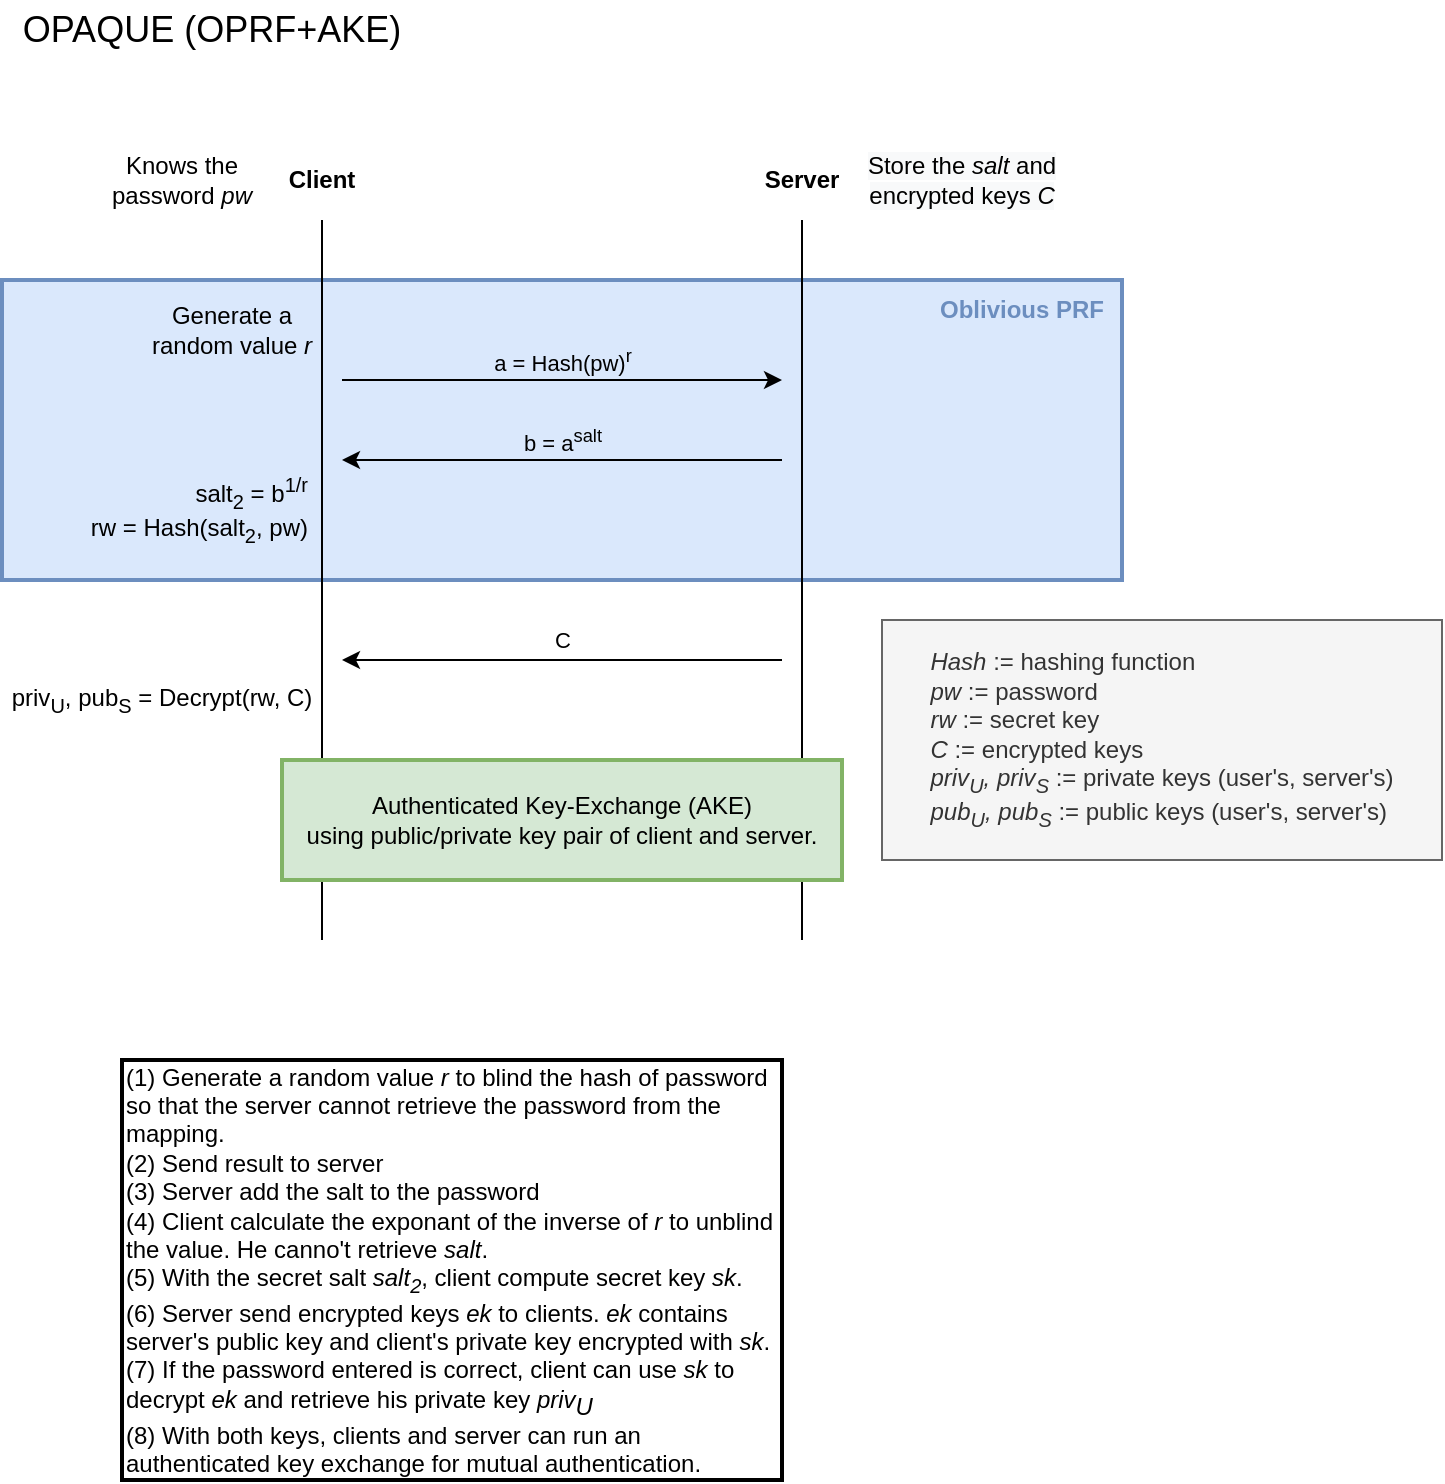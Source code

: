 <mxfile version="15.4.0" type="device"><diagram id="GMQf7CDMYMh30AXiEknU" name="Page-1"><mxGraphModel dx="454" dy="676" grid="1" gridSize="10" guides="1" tooltips="1" connect="1" arrows="1" fold="1" page="1" pageScale="1" pageWidth="827" pageHeight="1169" math="0" shadow="0"><root><mxCell id="0"/><mxCell id="1" parent="0"/><mxCell id="xmXwYealYvwKg53jB7kl-24" value="" style="rounded=0;whiteSpace=wrap;html=1;fillColor=#dae8fc;shadow=0;strokeColor=#6c8ebf;strokeWidth=2;" parent="1" vertex="1"><mxGeometry x="80" y="270" width="560" height="150" as="geometry"/></mxCell><mxCell id="xmXwYealYvwKg53jB7kl-1" value="a = Hash(pw)&lt;sup&gt;r&lt;/sup&gt;" style="endArrow=classic;html=1;labelBackgroundColor=none;" parent="1" edge="1"><mxGeometry y="10" width="50" height="50" relative="1" as="geometry"><mxPoint x="250" y="320" as="sourcePoint"/><mxPoint x="470" y="320" as="targetPoint"/><mxPoint as="offset"/></mxGeometry></mxCell><mxCell id="xmXwYealYvwKg53jB7kl-2" value="&lt;b&gt;Client&lt;/b&gt;" style="text;html=1;strokeColor=none;fillColor=none;align=center;verticalAlign=middle;whiteSpace=wrap;rounded=0;" parent="1" vertex="1"><mxGeometry x="210" y="210" width="60" height="20" as="geometry"/></mxCell><mxCell id="xmXwYealYvwKg53jB7kl-3" value="&lt;b&gt;Server&lt;/b&gt;" style="text;html=1;strokeColor=none;fillColor=none;align=center;verticalAlign=middle;whiteSpace=wrap;rounded=0;" parent="1" vertex="1"><mxGeometry x="450" y="210" width="60" height="20" as="geometry"/></mxCell><mxCell id="xmXwYealYvwKg53jB7kl-6" value="" style="endArrow=none;html=1;" parent="1" edge="1"><mxGeometry width="50" height="50" relative="1" as="geometry"><mxPoint x="240" y="600" as="sourcePoint"/><mxPoint x="240" y="240" as="targetPoint"/></mxGeometry></mxCell><mxCell id="xmXwYealYvwKg53jB7kl-7" value="Generate a random value &lt;i&gt;r&lt;/i&gt;" style="text;html=1;strokeColor=none;fillColor=none;align=center;verticalAlign=middle;whiteSpace=wrap;rounded=0;" parent="1" vertex="1"><mxGeometry x="150" y="280" width="90" height="30" as="geometry"/></mxCell><mxCell id="xmXwYealYvwKg53jB7kl-10" value="b = a&lt;sup&gt;salt&lt;/sup&gt;" style="endArrow=classic;html=1;labelBackgroundColor=none;" parent="1" edge="1"><mxGeometry y="-10" width="50" height="50" relative="1" as="geometry"><mxPoint x="470" y="360" as="sourcePoint"/><mxPoint x="250" y="360" as="targetPoint"/><mxPoint as="offset"/></mxGeometry></mxCell><mxCell id="xmXwYealYvwKg53jB7kl-11" value="" style="endArrow=none;html=1;" parent="1" edge="1"><mxGeometry width="50" height="50" relative="1" as="geometry"><mxPoint x="480" y="600" as="sourcePoint"/><mxPoint x="480" y="240" as="targetPoint"/></mxGeometry></mxCell><mxCell id="xmXwYealYvwKg53jB7kl-14" value="salt&lt;sub&gt;2&lt;/sub&gt; = b&lt;sup&gt;1/r&lt;/sup&gt;&lt;br&gt;rw = Hash(salt&lt;sub&gt;2&lt;/sub&gt;, pw)" style="text;html=1;strokeColor=none;fillColor=none;align=right;verticalAlign=middle;whiteSpace=wrap;rounded=0;" parent="1" vertex="1"><mxGeometry x="85" y="370" width="150" height="30" as="geometry"/></mxCell><mxCell id="xmXwYealYvwKg53jB7kl-15" value="&lt;span style=&quot;font-family: &amp;#34;helvetica&amp;#34; ; font-size: 12px ; font-style: normal ; font-weight: 400 ; letter-spacing: normal ; text-align: center ; text-indent: 0px ; text-transform: none ; word-spacing: 0px ; background-color: rgb(248 , 249 , 250) ; display: inline ; float: none&quot;&gt;Store the&lt;span&gt;&amp;nbsp;&lt;/span&gt;&lt;/span&gt;&lt;i style=&quot;font-family: &amp;#34;helvetica&amp;#34; ; font-size: 12px ; font-weight: 400 ; letter-spacing: normal ; text-align: center ; text-indent: 0px ; text-transform: none ; word-spacing: 0px ; background-color: rgb(248 , 249 , 250)&quot;&gt;salt&lt;/i&gt;&lt;span style=&quot;font-family: &amp;#34;helvetica&amp;#34; ; font-size: 12px ; font-style: normal ; font-weight: 400 ; letter-spacing: normal ; text-align: center ; text-indent: 0px ; text-transform: none ; word-spacing: 0px ; background-color: rgb(248 , 249 , 250) ; display: inline ; float: none&quot;&gt;&amp;nbsp;and encrypted keys &lt;/span&gt;&lt;span style=&quot;font-family: &amp;#34;helvetica&amp;#34; ; font-size: 12px ; font-weight: 400 ; letter-spacing: normal ; text-align: center ; text-indent: 0px ; text-transform: none ; word-spacing: 0px ; background-color: rgb(248 , 249 , 250) ; display: inline ; float: none&quot;&gt;&lt;i&gt;C&lt;/i&gt;&lt;/span&gt;" style="text;html=1;strokeColor=none;fillColor=none;align=center;verticalAlign=middle;whiteSpace=wrap;rounded=0;fontColor=#000000;" parent="1" vertex="1"><mxGeometry x="510" y="200" width="100" height="40" as="geometry"/></mxCell><mxCell id="xmXwYealYvwKg53jB7kl-16" value="Knows the password &lt;i&gt;pw&lt;/i&gt;" style="text;html=1;strokeColor=none;fillColor=none;align=center;verticalAlign=middle;whiteSpace=wrap;rounded=0;fontColor=#000000;" parent="1" vertex="1"><mxGeometry x="130" y="200" width="80" height="40" as="geometry"/></mxCell><mxCell id="xmXwYealYvwKg53jB7kl-17" value="C" style="endArrow=classic;html=1;" parent="1" edge="1"><mxGeometry y="-10" width="50" height="50" relative="1" as="geometry"><mxPoint x="470" y="460" as="sourcePoint"/><mxPoint x="250" y="460" as="targetPoint"/><mxPoint as="offset"/></mxGeometry></mxCell><mxCell id="xmXwYealYvwKg53jB7kl-18" value="priv&lt;sub&gt;U&lt;/sub&gt;, pub&lt;sub&gt;S&lt;/sub&gt; = Decrypt(rw, C)" style="text;html=1;strokeColor=none;fillColor=none;align=center;verticalAlign=middle;whiteSpace=wrap;rounded=0;" parent="1" vertex="1"><mxGeometry x="80" y="470" width="160" height="20" as="geometry"/></mxCell><mxCell id="xmXwYealYvwKg53jB7kl-21" value="Authenticated Key-Exchange (AKE)&lt;br&gt;using public/private key pair of client and server." style="rounded=0;whiteSpace=wrap;html=1;fillColor=#d5e8d4;strokeColor=#82b366;strokeWidth=2;" parent="1" vertex="1"><mxGeometry x="220" y="510" width="280" height="60" as="geometry"/></mxCell><mxCell id="xmXwYealYvwKg53jB7kl-25" value="&lt;font color=&quot;#6c8ebf&quot;&gt;&lt;b&gt;Oblivious PRF&lt;/b&gt;&lt;/font&gt;" style="text;html=1;align=center;verticalAlign=middle;whiteSpace=wrap;rounded=0;shadow=0;rotation=0;fillColor=none;strokeColor=none;strokeWidth=2;" parent="1" vertex="1"><mxGeometry x="540" y="270" width="100" height="30" as="geometry"/></mxCell><mxCell id="xmXwYealYvwKg53jB7kl-26" value="&lt;div style=&quot;text-align: left&quot;&gt;&lt;font style=&quot;font-size: 12px&quot;&gt;&lt;i&gt;Hash&lt;/i&gt; := hashing function&lt;/font&gt;&lt;/div&gt;&lt;div style=&quot;text-align: left&quot;&gt;&lt;i&gt;pw&lt;/i&gt;&amp;nbsp;:= password&lt;/div&gt;&lt;div style=&quot;text-align: left&quot;&gt;&lt;font style=&quot;font-size: 12px&quot;&gt;&lt;i&gt;rw&lt;/i&gt; := secret key&lt;/font&gt;&lt;/div&gt;&lt;div style=&quot;text-align: left&quot;&gt;&lt;font style=&quot;font-size: 12px&quot;&gt;&lt;i&gt;C&lt;/i&gt; := encrypted keys&lt;/font&gt;&lt;/div&gt;&lt;div style=&quot;text-align: left&quot;&gt;&lt;font style=&quot;font-size: 12px&quot;&gt;&lt;i&gt;&lt;span&gt;priv&lt;/span&gt;&lt;sub&gt;U&lt;/sub&gt;&lt;span&gt;, priv&lt;/span&gt;&lt;sub&gt;S&lt;/sub&gt;&lt;/i&gt;&amp;nbsp;:= private keys (user's, server's)&lt;/font&gt;&lt;/div&gt;&lt;div style=&quot;text-align: left&quot;&gt;&lt;font style=&quot;font-size: 12px&quot;&gt;&lt;i&gt;pub&lt;sub&gt;U&lt;/sub&gt;, pub&lt;sub&gt;S&lt;/sub&gt;&lt;/i&gt;&amp;nbsp;:= public keys (user's, server's)&lt;/font&gt;&lt;/div&gt;" style="rounded=0;whiteSpace=wrap;html=1;shadow=0;fontColor=#333333;strokeColor=#666666;strokeWidth=1;fillColor=#f5f5f5;" parent="1" vertex="1"><mxGeometry x="520" y="440" width="280" height="120" as="geometry"/></mxCell><mxCell id="xmXwYealYvwKg53jB7kl-27" value="(1) Generate a random value &lt;i&gt;r&lt;/i&gt;&amp;nbsp;to blind the hash of password so that the server cannot retrieve the password from the mapping.&lt;br&gt;(2) Send result to server&lt;br&gt;(3) Server add the salt to the password&lt;br&gt;(4) Client calculate the exponant of the inverse of &lt;i&gt;r&lt;/i&gt;&amp;nbsp;to unblind the value. He canno't retrieve &lt;i&gt;salt&lt;/i&gt;.&lt;br&gt;(5) With the secret salt &lt;i&gt;salt&lt;sub&gt;2&lt;/sub&gt;&lt;/i&gt;, client compute secret key &lt;i&gt;sk&lt;/i&gt;.&lt;br&gt;(6) Server send encrypted keys &lt;i&gt;ek&lt;/i&gt; to clients. &lt;i&gt;ek&lt;/i&gt;&amp;nbsp;contains server's public key and client's private key encrypted with &lt;i&gt;sk&lt;/i&gt;.&lt;br&gt;(7) If the password entered is correct, client can use &lt;i&gt;sk&lt;/i&gt;&amp;nbsp;to decrypt &lt;i&gt;ek&lt;/i&gt;&amp;nbsp;and retrieve his private key &lt;i&gt;priv&lt;/i&gt;&lt;i style=&quot;vertical-align: sub&quot;&gt;U&lt;br&gt;&lt;/i&gt;(8) With both keys, clients and server can run an authenticated key exchange for mutual authentication." style="rounded=0;whiteSpace=wrap;html=1;shadow=0;fontColor=#000000;strokeColor=default;strokeWidth=2;fillColor=none;gradientColor=none;align=left;" parent="1" vertex="1"><mxGeometry x="140" y="660" width="330" height="210" as="geometry"/></mxCell><mxCell id="fjHoqWiYjhXawwvkQHAb-1" value="&lt;font style=&quot;font-size: 18px&quot;&gt;OPAQUE (OPRF+AKE)&lt;/font&gt;" style="text;html=1;strokeColor=none;fillColor=none;align=center;verticalAlign=middle;whiteSpace=wrap;rounded=0;" vertex="1" parent="1"><mxGeometry x="80" y="130" width="210" height="30" as="geometry"/></mxCell></root></mxGraphModel></diagram></mxfile>